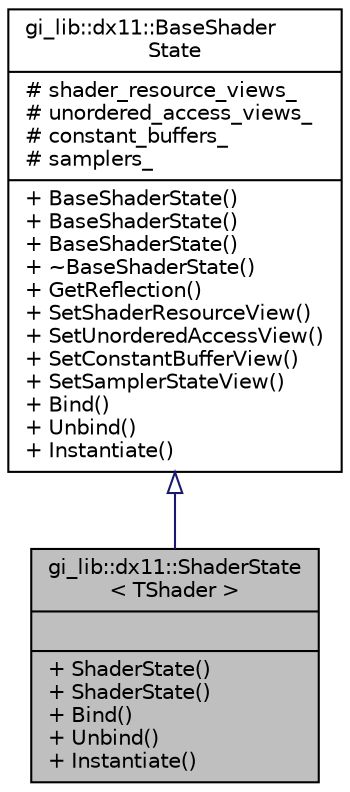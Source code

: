 digraph "gi_lib::dx11::ShaderState&lt; TShader &gt;"
{
  edge [fontname="Helvetica",fontsize="10",labelfontname="Helvetica",labelfontsize="10"];
  node [fontname="Helvetica",fontsize="10",shape=record];
  Node1 [label="{gi_lib::dx11::ShaderState\l\< TShader \>\n||+ ShaderState()\l+ ShaderState()\l+ Bind()\l+ Unbind()\l+ Instantiate()\l}",height=0.2,width=0.4,color="black", fillcolor="grey75", style="filled", fontcolor="black"];
  Node2 -> Node1 [dir="back",color="midnightblue",fontsize="10",style="solid",arrowtail="onormal",fontname="Helvetica"];
  Node2 [label="{gi_lib::dx11::BaseShader\lState\n|# shader_resource_views_\l# unordered_access_views_\l# constant_buffers_\l# samplers_\l|+ BaseShaderState()\l+ BaseShaderState()\l+ BaseShaderState()\l+ ~BaseShaderState()\l+ GetReflection()\l+ SetShaderResourceView()\l+ SetUnorderedAccessView()\l+ SetConstantBufferView()\l+ SetSamplerStateView()\l+ Bind()\l+ Unbind()\l+ Instantiate()\l}",height=0.2,width=0.4,color="black", fillcolor="white", style="filled",URL="$classgi__lib_1_1dx11_1_1_base_shader_state.html",tooltip="Base class for a shader state. "];
}
